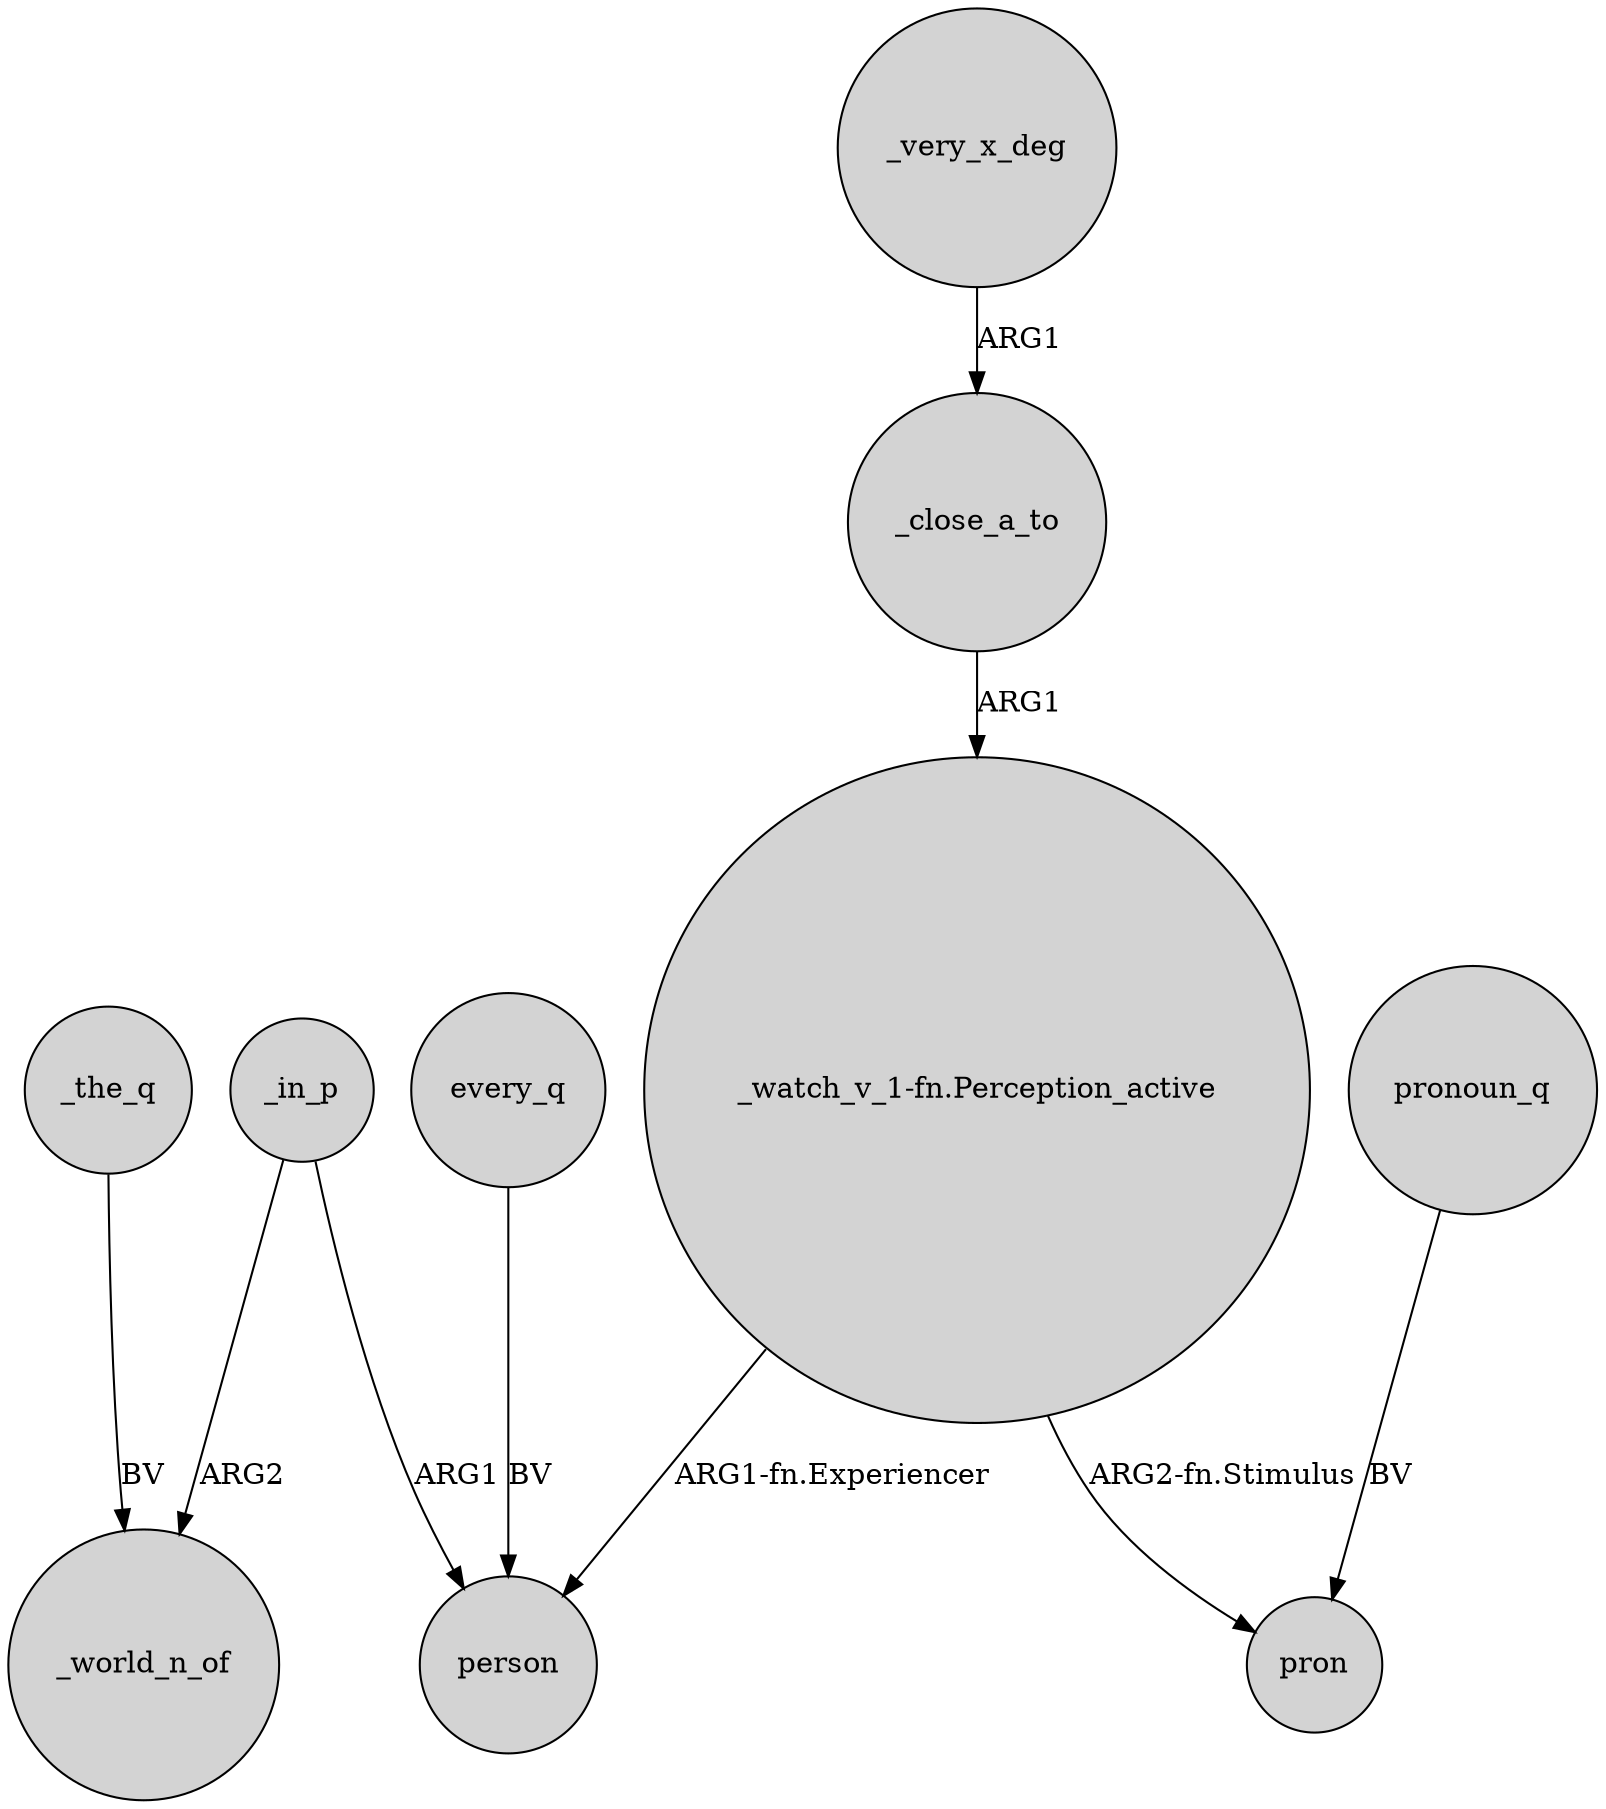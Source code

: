 digraph {
	node [shape=circle style=filled]
	every_q -> person [label=BV]
	_in_p -> person [label=ARG1]
	"_watch_v_1-fn.Perception_active" -> pron [label="ARG2-fn.Stimulus"]
	_in_p -> _world_n_of [label=ARG2]
	pronoun_q -> pron [label=BV]
	_very_x_deg -> _close_a_to [label=ARG1]
	_the_q -> _world_n_of [label=BV]
	_close_a_to -> "_watch_v_1-fn.Perception_active" [label=ARG1]
	"_watch_v_1-fn.Perception_active" -> person [label="ARG1-fn.Experiencer"]
}
